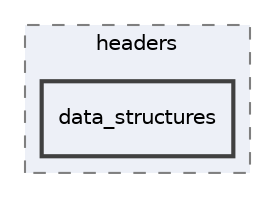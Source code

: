 digraph "src/headers/data_structures"
{
 // LATEX_PDF_SIZE
  edge [fontname="Helvetica",fontsize="10",labelfontname="Helvetica",labelfontsize="10"];
  node [fontname="Helvetica",fontsize="10",shape=record];
  compound=true
  subgraph clusterdir_d0381950fc41278198232cb047ffc1f9 {
    graph [ bgcolor="#edf0f7", pencolor="grey50", style="filled,dashed,", label="headers", fontname="Helvetica", fontsize="10", URL="dir_d0381950fc41278198232cb047ffc1f9.html"]
  dir_474e89c7f88b05290bb49a3b57b4a8c3 [shape=box, label="data_structures", style="filled,bold,", fillcolor="#edf0f7", color="grey25", URL="dir_474e89c7f88b05290bb49a3b57b4a8c3.html"];
  }
}
